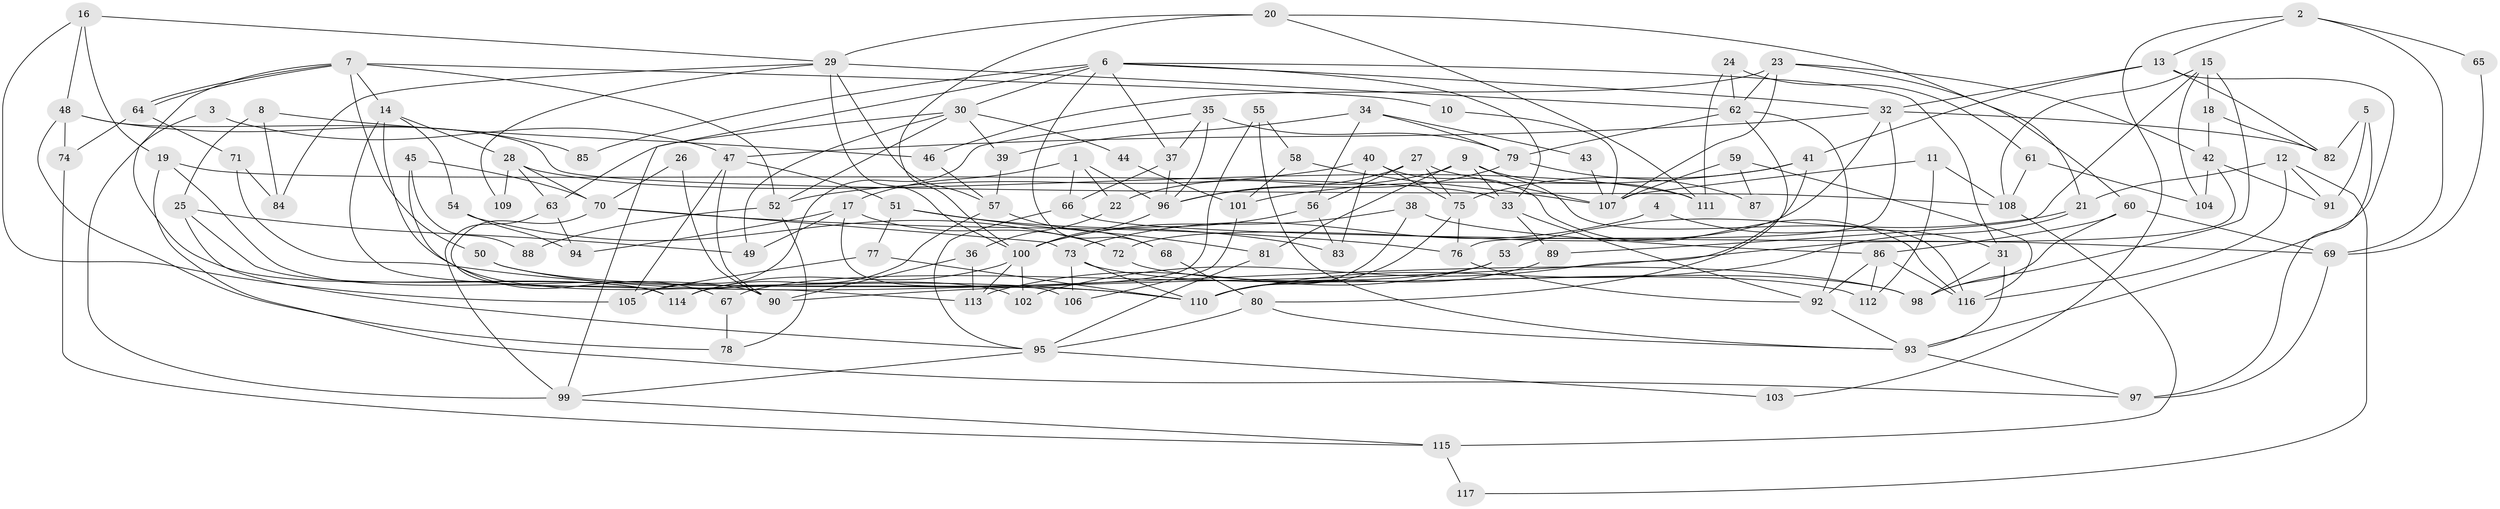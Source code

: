 // coarse degree distribution, {7: 0.13513513513513514, 4: 0.14864864864864866, 5: 0.17567567567567569, 11: 0.013513513513513514, 8: 0.08108108108108109, 3: 0.17567567567567569, 2: 0.0945945945945946, 6: 0.13513513513513514, 9: 0.04054054054054054}
// Generated by graph-tools (version 1.1) at 2025/52/02/27/25 19:52:07]
// undirected, 117 vertices, 234 edges
graph export_dot {
graph [start="1"]
  node [color=gray90,style=filled];
  1;
  2;
  3;
  4;
  5;
  6;
  7;
  8;
  9;
  10;
  11;
  12;
  13;
  14;
  15;
  16;
  17;
  18;
  19;
  20;
  21;
  22;
  23;
  24;
  25;
  26;
  27;
  28;
  29;
  30;
  31;
  32;
  33;
  34;
  35;
  36;
  37;
  38;
  39;
  40;
  41;
  42;
  43;
  44;
  45;
  46;
  47;
  48;
  49;
  50;
  51;
  52;
  53;
  54;
  55;
  56;
  57;
  58;
  59;
  60;
  61;
  62;
  63;
  64;
  65;
  66;
  67;
  68;
  69;
  70;
  71;
  72;
  73;
  74;
  75;
  76;
  77;
  78;
  79;
  80;
  81;
  82;
  83;
  84;
  85;
  86;
  87;
  88;
  89;
  90;
  91;
  92;
  93;
  94;
  95;
  96;
  97;
  98;
  99;
  100;
  101;
  102;
  103;
  104;
  105;
  106;
  107;
  108;
  109;
  110;
  111;
  112;
  113;
  114;
  115;
  116;
  117;
  1 -- 96;
  1 -- 66;
  1 -- 17;
  1 -- 22;
  2 -- 69;
  2 -- 13;
  2 -- 65;
  2 -- 103;
  3 -- 99;
  3 -- 47;
  4 -- 73;
  4 -- 31;
  5 -- 91;
  5 -- 82;
  5 -- 97;
  6 -- 31;
  6 -- 32;
  6 -- 30;
  6 -- 33;
  6 -- 37;
  6 -- 68;
  6 -- 85;
  6 -- 99;
  7 -- 114;
  7 -- 64;
  7 -- 64;
  7 -- 10;
  7 -- 14;
  7 -- 50;
  7 -- 52;
  8 -- 46;
  8 -- 25;
  8 -- 84;
  9 -- 22;
  9 -- 116;
  9 -- 33;
  9 -- 81;
  9 -- 111;
  10 -- 107;
  11 -- 108;
  11 -- 107;
  11 -- 112;
  12 -- 116;
  12 -- 21;
  12 -- 91;
  12 -- 117;
  13 -- 93;
  13 -- 32;
  13 -- 41;
  13 -- 82;
  14 -- 102;
  14 -- 28;
  14 -- 54;
  14 -- 113;
  15 -- 18;
  15 -- 98;
  15 -- 89;
  15 -- 104;
  15 -- 108;
  16 -- 19;
  16 -- 29;
  16 -- 48;
  16 -- 105;
  17 -- 72;
  17 -- 49;
  17 -- 94;
  17 -- 106;
  18 -- 42;
  18 -- 82;
  19 -- 33;
  19 -- 97;
  19 -- 90;
  20 -- 111;
  20 -- 100;
  20 -- 21;
  20 -- 29;
  21 -- 110;
  21 -- 53;
  22 -- 36;
  23 -- 60;
  23 -- 62;
  23 -- 42;
  23 -- 46;
  23 -- 107;
  24 -- 62;
  24 -- 111;
  24 -- 61;
  25 -- 114;
  25 -- 49;
  25 -- 95;
  26 -- 70;
  26 -- 90;
  27 -- 96;
  27 -- 107;
  27 -- 56;
  27 -- 75;
  28 -- 63;
  28 -- 70;
  28 -- 109;
  28 -- 111;
  29 -- 100;
  29 -- 57;
  29 -- 62;
  29 -- 84;
  29 -- 109;
  30 -- 63;
  30 -- 39;
  30 -- 44;
  30 -- 49;
  30 -- 52;
  31 -- 98;
  31 -- 93;
  32 -- 47;
  32 -- 76;
  32 -- 72;
  32 -- 82;
  33 -- 89;
  33 -- 92;
  34 -- 39;
  34 -- 56;
  34 -- 43;
  34 -- 79;
  35 -- 79;
  35 -- 37;
  35 -- 96;
  35 -- 105;
  36 -- 113;
  36 -- 90;
  37 -- 96;
  37 -- 66;
  38 -- 100;
  38 -- 110;
  38 -- 86;
  39 -- 57;
  40 -- 75;
  40 -- 52;
  40 -- 83;
  40 -- 116;
  41 -- 75;
  41 -- 101;
  41 -- 102;
  42 -- 104;
  42 -- 90;
  42 -- 91;
  43 -- 107;
  44 -- 101;
  45 -- 67;
  45 -- 70;
  45 -- 88;
  46 -- 57;
  47 -- 105;
  47 -- 90;
  47 -- 51;
  48 -- 74;
  48 -- 78;
  48 -- 85;
  48 -- 108;
  50 -- 110;
  50 -- 98;
  51 -- 77;
  51 -- 81;
  51 -- 83;
  52 -- 78;
  52 -- 88;
  53 -- 113;
  53 -- 67;
  54 -- 72;
  54 -- 94;
  55 -- 114;
  55 -- 93;
  55 -- 58;
  56 -- 83;
  56 -- 100;
  57 -- 68;
  57 -- 114;
  58 -- 101;
  58 -- 107;
  59 -- 116;
  59 -- 107;
  59 -- 87;
  60 -- 69;
  60 -- 86;
  60 -- 98;
  61 -- 108;
  61 -- 104;
  62 -- 92;
  62 -- 79;
  62 -- 80;
  63 -- 94;
  63 -- 99;
  64 -- 71;
  64 -- 74;
  65 -- 69;
  66 -- 95;
  66 -- 69;
  67 -- 78;
  68 -- 80;
  69 -- 97;
  70 -- 114;
  70 -- 73;
  70 -- 76;
  71 -- 110;
  71 -- 84;
  72 -- 98;
  73 -- 112;
  73 -- 106;
  73 -- 110;
  74 -- 115;
  75 -- 110;
  75 -- 76;
  76 -- 92;
  77 -- 110;
  77 -- 105;
  79 -- 87;
  79 -- 96;
  80 -- 95;
  80 -- 93;
  81 -- 95;
  86 -- 92;
  86 -- 112;
  86 -- 116;
  89 -- 110;
  92 -- 93;
  93 -- 97;
  95 -- 99;
  95 -- 103;
  96 -- 100;
  99 -- 115;
  100 -- 102;
  100 -- 113;
  100 -- 114;
  101 -- 106;
  108 -- 115;
  115 -- 117;
}
